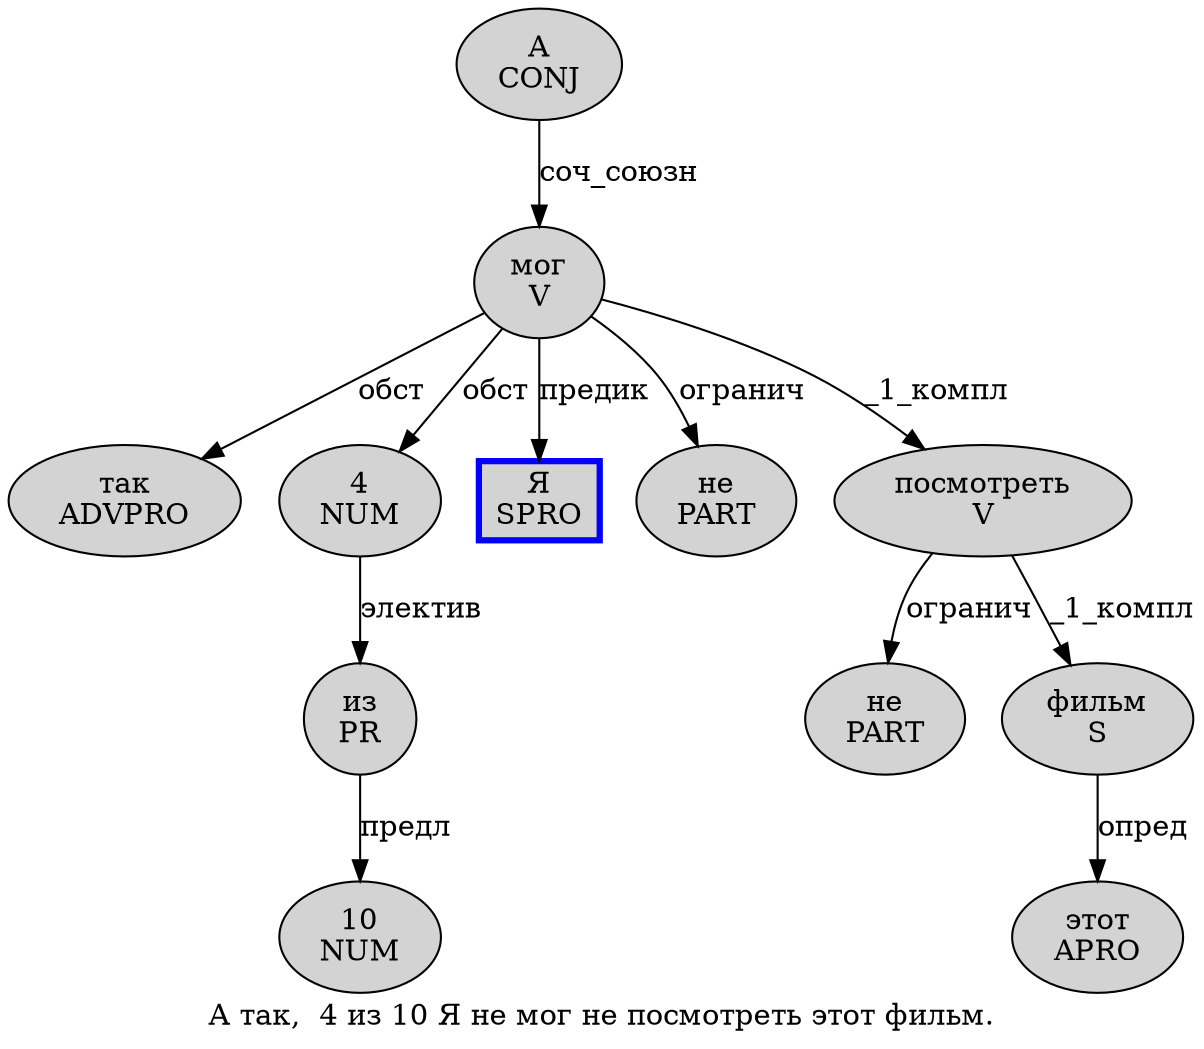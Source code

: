 digraph SENTENCE_4665 {
	graph [label="А так,  4 из 10 Я не мог не посмотреть этот фильм."]
	node [style=filled]
		0 [label="А
CONJ" color="" fillcolor=lightgray penwidth=1 shape=ellipse]
		1 [label="так
ADVPRO" color="" fillcolor=lightgray penwidth=1 shape=ellipse]
		3 [label="4
NUM" color="" fillcolor=lightgray penwidth=1 shape=ellipse]
		4 [label="из
PR" color="" fillcolor=lightgray penwidth=1 shape=ellipse]
		5 [label="10
NUM" color="" fillcolor=lightgray penwidth=1 shape=ellipse]
		6 [label="Я
SPRO" color=blue fillcolor=lightgray penwidth=3 shape=box]
		7 [label="не
PART" color="" fillcolor=lightgray penwidth=1 shape=ellipse]
		8 [label="мог
V" color="" fillcolor=lightgray penwidth=1 shape=ellipse]
		9 [label="не
PART" color="" fillcolor=lightgray penwidth=1 shape=ellipse]
		10 [label="посмотреть
V" color="" fillcolor=lightgray penwidth=1 shape=ellipse]
		11 [label="этот
APRO" color="" fillcolor=lightgray penwidth=1 shape=ellipse]
		12 [label="фильм
S" color="" fillcolor=lightgray penwidth=1 shape=ellipse]
			12 -> 11 [label="опред"]
			3 -> 4 [label="электив"]
			8 -> 1 [label="обст"]
			8 -> 3 [label="обст"]
			8 -> 6 [label="предик"]
			8 -> 7 [label="огранич"]
			8 -> 10 [label="_1_компл"]
			10 -> 9 [label="огранич"]
			10 -> 12 [label="_1_компл"]
			4 -> 5 [label="предл"]
			0 -> 8 [label="соч_союзн"]
}